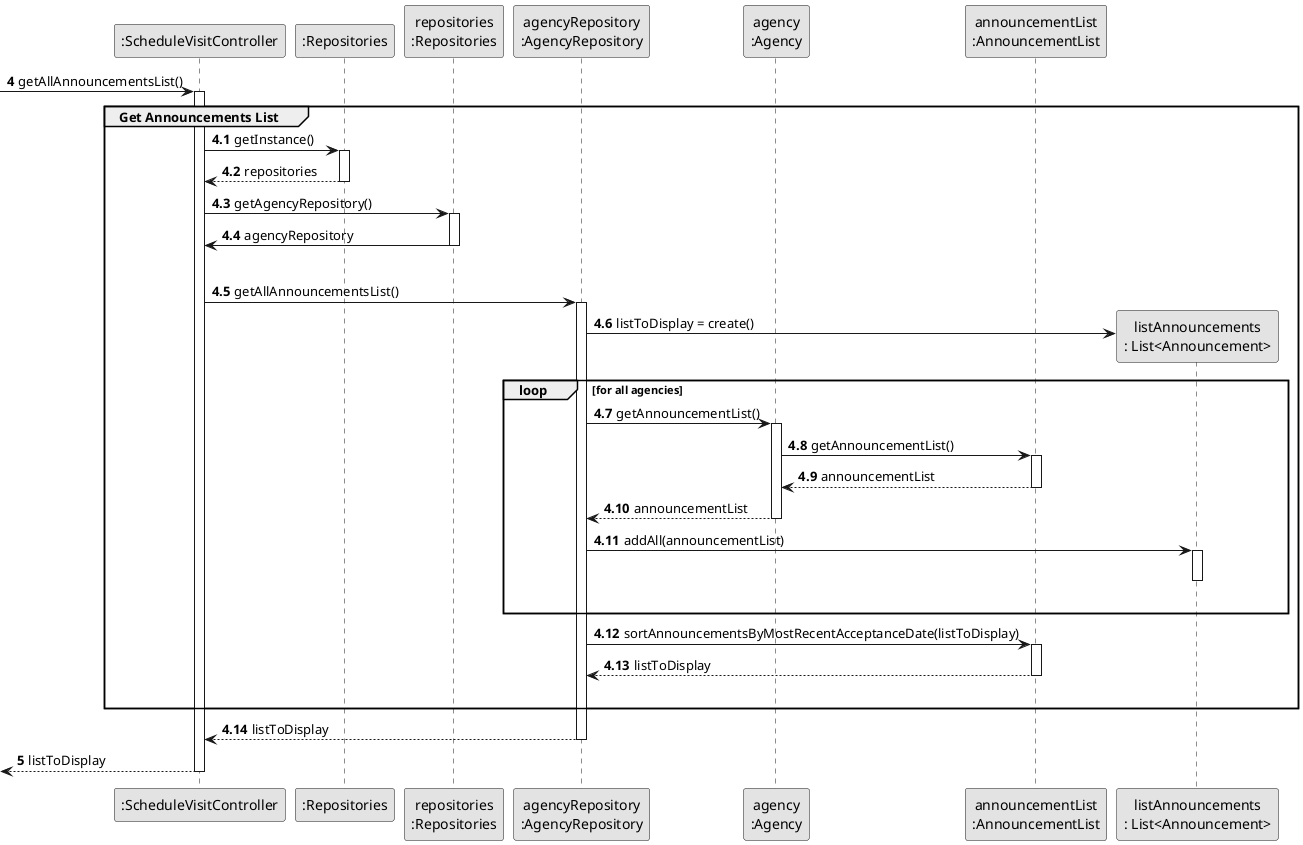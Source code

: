 @startuml
skinparam monochrome true
skinparam packageStyle rectangle
skinparam shadowing false


participant ":ScheduleVisitController" as CTRL
participant ":Repositories" as RepositorySingleton
participant "repositories\n:Repositories" as PLAT
participant "agencyRepository\n:AgencyRepository" as AgencyRepository
participant "agency\n:Agency" as AGC
participant "announcementList\n:AnnouncementList" as LISTCLASS
participant "listAnnouncements\n: List<Announcement>" as AnnounceList


autonumber 4

 -> CTRL : getAllAnnouncementsList()

activate CTRL

    autonumber 4.1

    group Get Announcements List

        CTRL -> RepositorySingleton : getInstance()

        activate RepositorySingleton

            RepositorySingleton --> CTRL : repositories
        deactivate RepositorySingleton

        CTRL -> PLAT : getAgencyRepository()

        activate PLAT

            PLAT -> CTRL : agencyRepository

        deactivate PLAT
|||
        CTRL -> AgencyRepository : getAllAnnouncementsList()
        activate AgencyRepository

        AgencyRepository -> AnnounceList** : listToDisplay = create()

       loop for all agencies


            AgencyRepository -> AGC : getAnnouncementList()
            activate AGC

            AGC -> LISTCLASS : getAnnouncementList()
            activate LISTCLASS

                LISTCLASS --> AGC : announcementList
            deactivate LISTCLASS

                AGC --> AgencyRepository : announcementList
            deactivate AGC

            AgencyRepository -> AnnounceList : addAll(announcementList)
            activate AnnounceList
            deactivate AnnounceList
|||
       end loop

            AgencyRepository -> LISTCLASS : sortAnnouncementsByMostRecentAcceptanceDate(listToDisplay)
            activate LISTCLASS

                LISTCLASS --> AgencyRepository : listToDisplay
            deactivate LISTCLASS
|||
        end group

            AgencyRepository --> CTRL : listToDisplay
        deactivate AgencyRepository


    autonumber 5
    <-- CTRL  : listToDisplay
deactivate CTRL


@enduml




@enduml